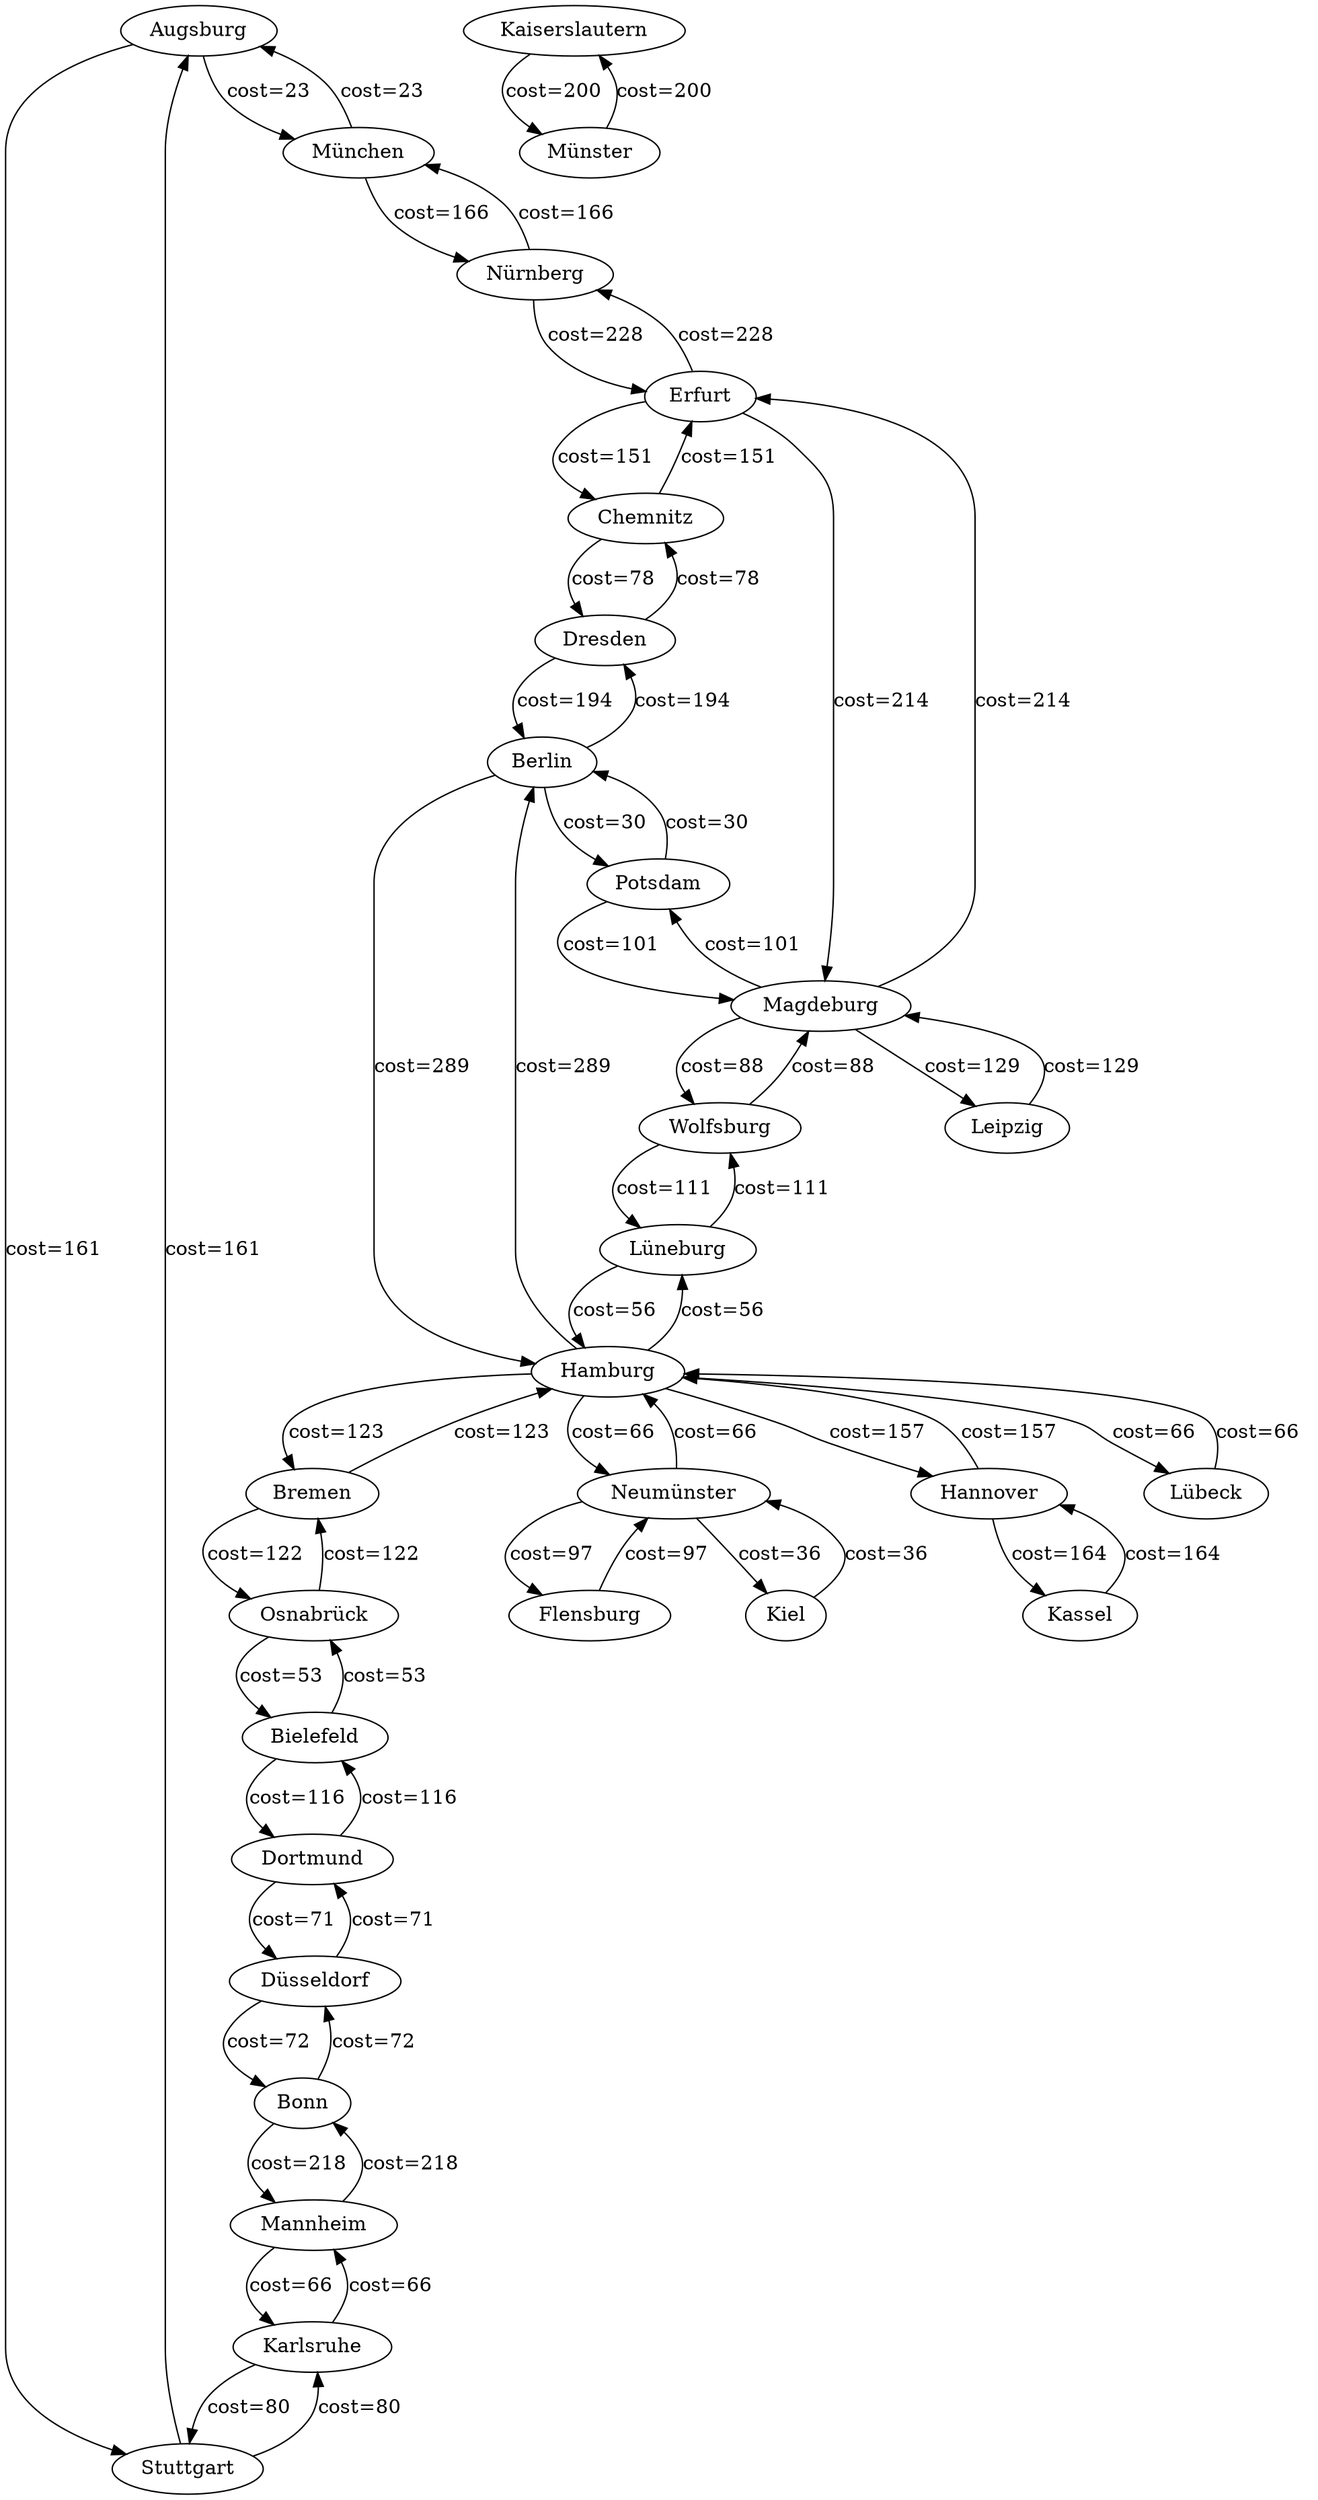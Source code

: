 digraph graph_01
{
Augsburg
München
Stuttgart
Berlin
Dresden
Hamburg
Potsdam
Bielefeld
Dortmund
Osnabrück
Bonn
Düsseldorf
Mannheim
Bremen
Chemnitz
Erfurt
Magdeburg
Nürnberg
Flensburg
Neumünster
Hannover
Lübeck
Lüneburg
Kassel
Kaiserslautern
Münster
Karlsruhe
Kiel
Leipzig
Wolfsburg
Augsburg -> München [label="cost=23  "]
Augsburg -> Stuttgart [label="cost=161  "]
München -> Augsburg [label="cost=23  "]
München -> Nürnberg [label="cost=166  "]
Stuttgart -> Augsburg [label="cost=161  "]
Stuttgart -> Karlsruhe [label="cost=80  "]
Berlin -> Dresden [label="cost=194  "]
Berlin -> Hamburg [label="cost=289  "]
Berlin -> Potsdam [label="cost=30  "]
Dresden -> Berlin [label="cost=194  "]
Dresden -> Chemnitz [label="cost=78  "]
Hamburg -> Berlin [label="cost=289  "]
Hamburg -> Bremen [label="cost=123  "]
Hamburg -> Neumünster [label="cost=66  "]
Hamburg -> Hannover [label="cost=157  "]
Hamburg -> Lübeck [label="cost=66  "]
Hamburg -> Lüneburg [label="cost=56  "]
Potsdam -> Berlin [label="cost=30  "]
Potsdam -> Magdeburg [label="cost=101  "]
Bielefeld -> Dortmund [label="cost=116  "]
Bielefeld -> Osnabrück [label="cost=53  "]
Dortmund -> Bielefeld [label="cost=116  "]
Dortmund -> Düsseldorf [label="cost=71  "]
Osnabrück -> Bielefeld [label="cost=53  "]
Osnabrück -> Bremen [label="cost=122  "]
Bonn -> Düsseldorf [label="cost=72  "]
Bonn -> Mannheim [label="cost=218  "]
Düsseldorf -> Dortmund [label="cost=71  "]
Düsseldorf -> Bonn [label="cost=72  "]
Mannheim -> Bonn [label="cost=218  "]
Mannheim -> Karlsruhe [label="cost=66  "]
Bremen -> Hamburg [label="cost=123  "]
Bremen -> Osnabrück [label="cost=122  "]
Chemnitz -> Dresden [label="cost=78  "]
Chemnitz -> Erfurt [label="cost=151  "]
Erfurt -> Chemnitz [label="cost=151  "]
Erfurt -> Magdeburg [label="cost=214  "]
Erfurt -> Nürnberg [label="cost=228  "]
Magdeburg -> Potsdam [label="cost=101  "]
Magdeburg -> Erfurt [label="cost=214  "]
Magdeburg -> Leipzig [label="cost=129  "]
Magdeburg -> Wolfsburg [label="cost=88  "]
Nürnberg -> München [label="cost=166  "]
Nürnberg -> Erfurt [label="cost=228  "]
Flensburg -> Neumünster [label="cost=97  "]
Neumünster -> Hamburg [label="cost=66  "]
Neumünster -> Flensburg [label="cost=97  "]
Neumünster -> Kiel [label="cost=36  "]
Hannover -> Hamburg [label="cost=157  "]
Hannover -> Kassel [label="cost=164  "]
Lübeck -> Hamburg [label="cost=66  "]
Lüneburg -> Hamburg [label="cost=56  "]
Lüneburg -> Wolfsburg [label="cost=111  "]
Kassel -> Hannover [label="cost=164  "]
Kaiserslautern -> Münster [label="cost=200  "]
Münster -> Kaiserslautern [label="cost=200  "]
Karlsruhe -> Stuttgart [label="cost=80  "]
Karlsruhe -> Mannheim [label="cost=66  "]
Kiel -> Neumünster [label="cost=36  "]
Leipzig -> Magdeburg [label="cost=129  "]
Wolfsburg -> Magdeburg [label="cost=88  "]
Wolfsburg -> Lüneburg [label="cost=111  "]
}
